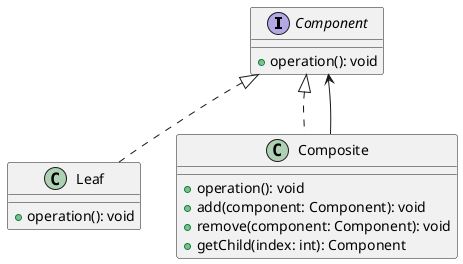 @startuml
interface Component {
    + operation(): void
}

class Leaf implements Component {
    + operation(): void
}

class Composite implements Component {
    + operation(): void
    + add(component: Component): void
    + remove(component: Component): void
    + getChild(index: int): Component
}
Composite --> Component
@enduml
